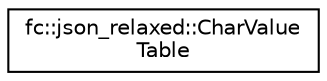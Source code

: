 digraph "Graphical Class Hierarchy"
{
  edge [fontname="Helvetica",fontsize="10",labelfontname="Helvetica",labelfontsize="10"];
  node [fontname="Helvetica",fontsize="10",shape=record];
  rankdir="LR";
  Node0 [label="fc::json_relaxed::CharValue\lTable",height=0.2,width=0.4,color="black", fillcolor="white", style="filled",URL="$structfc_1_1json__relaxed_1_1_char_value_table.html"];
}
